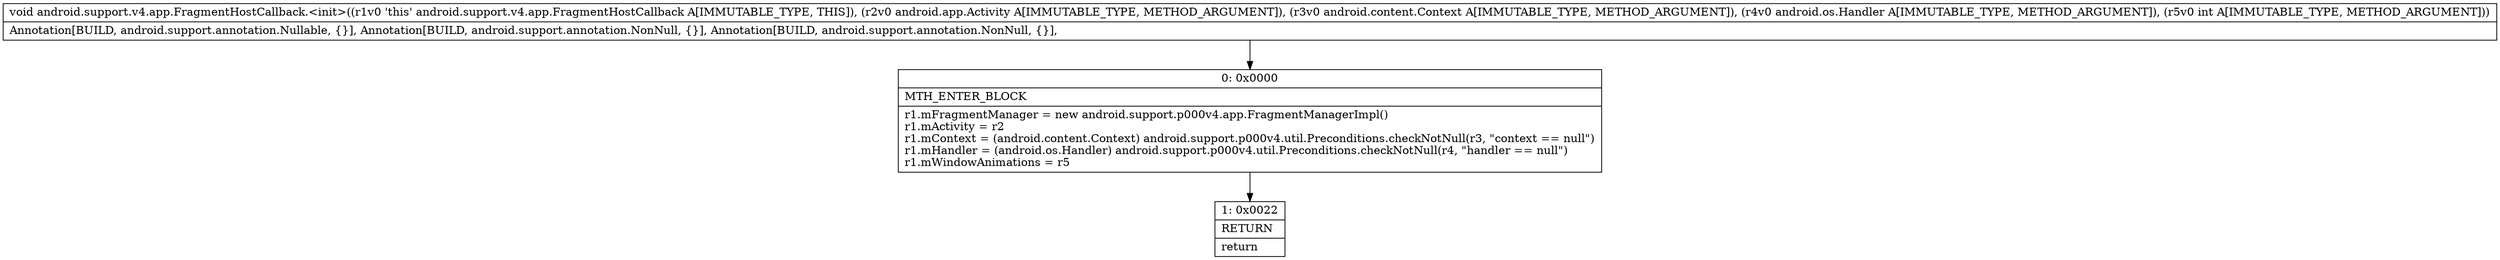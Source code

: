 digraph "CFG forandroid.support.v4.app.FragmentHostCallback.\<init\>(Landroid\/app\/Activity;Landroid\/content\/Context;Landroid\/os\/Handler;I)V" {
Node_0 [shape=record,label="{0\:\ 0x0000|MTH_ENTER_BLOCK\l|r1.mFragmentManager = new android.support.p000v4.app.FragmentManagerImpl()\lr1.mActivity = r2\lr1.mContext = (android.content.Context) android.support.p000v4.util.Preconditions.checkNotNull(r3, \"context == null\")\lr1.mHandler = (android.os.Handler) android.support.p000v4.util.Preconditions.checkNotNull(r4, \"handler == null\")\lr1.mWindowAnimations = r5\l}"];
Node_1 [shape=record,label="{1\:\ 0x0022|RETURN\l|return\l}"];
MethodNode[shape=record,label="{void android.support.v4.app.FragmentHostCallback.\<init\>((r1v0 'this' android.support.v4.app.FragmentHostCallback A[IMMUTABLE_TYPE, THIS]), (r2v0 android.app.Activity A[IMMUTABLE_TYPE, METHOD_ARGUMENT]), (r3v0 android.content.Context A[IMMUTABLE_TYPE, METHOD_ARGUMENT]), (r4v0 android.os.Handler A[IMMUTABLE_TYPE, METHOD_ARGUMENT]), (r5v0 int A[IMMUTABLE_TYPE, METHOD_ARGUMENT]))  | Annotation[BUILD, android.support.annotation.Nullable, \{\}], Annotation[BUILD, android.support.annotation.NonNull, \{\}], Annotation[BUILD, android.support.annotation.NonNull, \{\}], \l}"];
MethodNode -> Node_0;
Node_0 -> Node_1;
}

